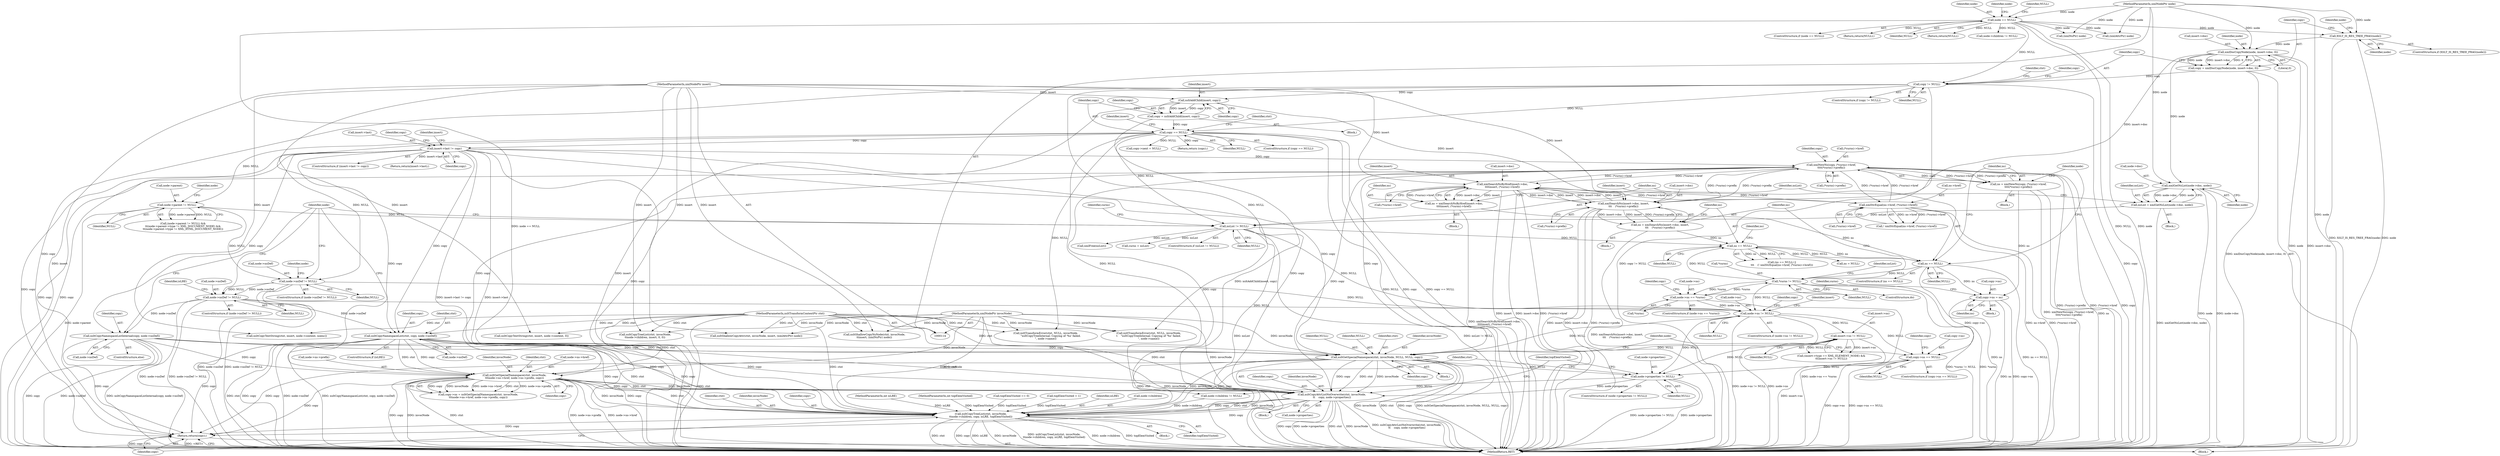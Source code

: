 digraph "0_Chrome_96dbafe288dbe2f0cc45fa3c39daf6d0c37acbab_37@API" {
"1000505" [label="(Call,xsltCopyAttrListNoOverwrite(ctxt, invocNode,\n\t\t    copy, node->properties))"];
"1000464" [label="(Call,xsltGetSpecialNamespace(ctxt, invocNode,\n\t\t\tnode->ns->href, node->ns->prefix, copy))"];
"1000434" [label="(Call,xsltCopyNamespaceList(ctxt, copy, node->nsDef))"];
"1000115" [label="(MethodParameterIn,xsltTransformContextPtr ctxt)"];
"1000271" [label="(Call,insert->last != copy)"];
"1000256" [label="(Call,copy == NULL)"];
"1000250" [label="(Call,copy = xsltAddChild(insert, copy))"];
"1000252" [label="(Call,xsltAddChild(insert, copy))"];
"1000118" [label="(MethodParameterIn,xmlNodePtr insert)"];
"1000239" [label="(Call,copy != NULL)"];
"1000230" [label="(Call,copy = xmlDocCopyNode(node, insert->doc, 0))"];
"1000232" [label="(Call,xmlDocCopyNode(node, insert->doc, 0))"];
"1000204" [label="(Call,XSLT_IS_RES_TREE_FRAG(node))"];
"1000124" [label="(Call,node == NULL)"];
"1000117" [label="(MethodParameterIn,xmlNodePtr node)"];
"1000426" [label="(Call,node->nsDef != NULL)"];
"1000419" [label="(Call,node->nsDef != NULL)"];
"1000298" [label="(Call,node->parent != NULL)"];
"1000116" [label="(MethodParameterIn,xmlNodePtr invocNode)"];
"1000441" [label="(Call,xsltCopyNamespaceListInternal(copy, node->nsDef))"];
"1000386" [label="(Call,xmlNewNs(copy, (*curns)->href,\n\t\t\t\t(*curns)->prefix))"];
"1000370" [label="(Call,xmlSearchNsByHref(insert->doc,\n\t\t\t\tinsert, (*curns)->href))"];
"1000341" [label="(Call,xmlSearchNs(insert->doc, insert,\n\t\t\t    (*curns)->prefix))"];
"1000356" [label="(Call,xmlStrEqual(ns->href, (*curns)->href))"];
"1000492" [label="(Call,xsltGetSpecialNamespace(ctxt, invocNode, NULL, NULL, copy))"];
"1000486" [label="(Call,insert->ns != NULL)"];
"1000447" [label="(Call,node->ns != NULL)"];
"1000397" [label="(Call,node->ns == *curns)"];
"1000411" [label="(Call,*curns != NULL)"];
"1000380" [label="(Call,ns == NULL)"];
"1000368" [label="(Call,ns = xmlSearchNsByHref(insert->doc,\n\t\t\t\tinsert, (*curns)->href))"];
"1000352" [label="(Call,ns == NULL)"];
"1000339" [label="(Call,ns = xmlSearchNs(insert->doc, insert,\n\t\t\t    (*curns)->prefix))"];
"1000330" [label="(Call,nsList != NULL)"];
"1000322" [label="(Call,nsList = xmlGetNsList(node->doc, node))"];
"1000324" [label="(Call,xmlGetNsList(node->doc, node))"];
"1000499" [label="(Call,node->properties != NULL)"];
"1000454" [label="(Call,copy->ns == NULL)"];
"1000404" [label="(Call,copy->ns = ns)"];
"1000384" [label="(Call,ns = xmlNewNs(copy, (*curns)->href,\n\t\t\t\t(*curns)->prefix))"];
"1000526" [label="(Call,xsltCopyTreeList(ctxt, invocNode,\n\t\tnode->children, copy, isLRE, topElemVisited))"];
"1000545" [label="(Return,return(copy);)"];
"1000423" [label="(Identifier,NULL)"];
"1000501" [label="(Identifier,node)"];
"1000357" [label="(Call,ns->href)"];
"1000116" [label="(MethodParameterIn,xmlNodePtr invocNode)"];
"1000163" [label="(Call,xsltCopyTextString(ctxt, insert, node->content, 0))"];
"1000272" [label="(Call,insert->last)"];
"1000245" [label="(Identifier,copy)"];
"1000371" [label="(Call,insert->doc)"];
"1000546" [label="(Identifier,copy)"];
"1000384" [label="(Call,ns = xmlNewNs(copy, (*curns)->href,\n\t\t\t\t(*curns)->prefix))"];
"1000538" [label="(Identifier,ctxt)"];
"1000392" [label="(Call,(*curns)->prefix)"];
"1000257" [label="(Identifier,copy)"];
"1000250" [label="(Call,copy = xsltAddChild(insert, copy))"];
"1000448" [label="(Call,node->ns)"];
"1000280" [label="(Call,copy->next = NULL)"];
"1000498" [label="(ControlStructure,if (node->properties != NULL))"];
"1000360" [label="(Call,(*curns)->href)"];
"1000232" [label="(Call,xmlDocCopyNode(node, insert->doc, 0))"];
"1000406" [label="(Identifier,copy)"];
"1000490" [label="(Identifier,NULL)"];
"1000297" [label="(Call,(node->parent != NULL) &&\n\t\t(node->parent->type != XML_DOCUMENT_NODE) &&\n\t\t(node->parent->type != XML_HTML_DOCUMENT_NODE))"];
"1000435" [label="(Identifier,ctxt)"];
"1000125" [label="(Identifier,node)"];
"1000437" [label="(Call,node->nsDef)"];
"1000529" [label="(Call,node->children)"];
"1000275" [label="(Identifier,copy)"];
"1000514" [label="(Identifier,topElemVisited)"];
"1000154" [label="(Call,xsltCopyTextString(ctxt, insert, node->content, noenc))"];
"1000254" [label="(Identifier,copy)"];
"1000345" [label="(Identifier,insert)"];
"1000527" [label="(Identifier,ctxt)"];
"1000504" [label="(Block,)"];
"1000440" [label="(ControlStructure,else)"];
"1000282" [label="(Identifier,copy)"];
"1000239" [label="(Call,copy != NULL)"];
"1000230" [label="(Call,copy = xmlDocCopyNode(node, insert->doc, 0))"];
"1000396" [label="(ControlStructure,if (node->ns == *curns))"];
"1000419" [label="(Call,node->nsDef != NULL)"];
"1000398" [label="(Call,node->ns)"];
"1000426" [label="(Call,node->nsDef != NULL)"];
"1000270" [label="(ControlStructure,if (insert->last != copy))"];
"1000278" [label="(Identifier,insert)"];
"1000410" [label="(Identifier,curns)"];
"1000537" [label="(Call,xsltTransformError(ctxt, NULL, invocNode,\n\t    \"xsltCopyTreeInternal: Copying of '%s' failed.\n\", node->name))"];
"1000369" [label="(Identifier,ns)"];
"1000487" [label="(Call,insert->ns)"];
"1000455" [label="(Call,copy->ns)"];
"1000534" [label="(Identifier,topElemVisited)"];
"1000508" [label="(Identifier,copy)"];
"1000356" [label="(Call,xmlStrEqual(ns->href, (*curns)->href))"];
"1000436" [label="(Identifier,copy)"];
"1000495" [label="(Identifier,NULL)"];
"1000380" [label="(Call,ns == NULL)"];
"1000434" [label="(Call,xsltCopyNamespaceList(ctxt, copy, node->nsDef))"];
"1000118" [label="(MethodParameterIn,xmlNodePtr insert)"];
"1000449" [label="(Identifier,node)"];
"1000493" [label="(Identifier,ctxt)"];
"1000123" [label="(ControlStructure,if (node == NULL))"];
"1000185" [label="(Call,xsltShallowCopyNsNode(ctxt, invocNode,\n\t\tinsert, (xmlNsPtr) node))"];
"1000497" [label="(Identifier,copy)"];
"1000374" [label="(Identifier,insert)"];
"1000454" [label="(Call,copy->ns == NULL)"];
"1000382" [label="(Identifier,NULL)"];
"1000430" [label="(Identifier,NULL)"];
"1000340" [label="(Identifier,ns)"];
"1000261" [label="(Identifier,ctxt)"];
"1000528" [label="(Identifier,invocNode)"];
"1000532" [label="(Identifier,copy)"];
"1000127" [label="(Return,return(NULL);)"];
"1000328" [label="(Identifier,node)"];
"1000499" [label="(Call,node->properties != NULL)"];
"1000203" [label="(ControlStructure,if (XSLT_IS_RES_TREE_FRAG(node)))"];
"1000339" [label="(Call,ns = xmlSearchNs(insert->doc, insert,\n\t\t\t    (*curns)->prefix))"];
"1000418" [label="(ControlStructure,if (node->nsDef != NULL))"];
"1000456" [label="(Identifier,copy)"];
"1000299" [label="(Call,node->parent)"];
"1000464" [label="(Call,xsltGetSpecialNamespace(ctxt, invocNode,\n\t\t\tnode->ns->href, node->ns->prefix, copy))"];
"1000205" [label="(Identifier,node)"];
"1000364" [label="(Block,)"];
"1000329" [label="(ControlStructure,if (nsList != NULL))"];
"1000131" [label="(Identifier,node)"];
"1000318" [label="(Block,)"];
"1000174" [label="(Call,xsltShallowCopyAttr(ctxt, invocNode, insert, (xmlAttrPtr) node))"];
"1000412" [label="(Call,*curns)"];
"1000323" [label="(Identifier,nsList)"];
"1000427" [label="(Call,node->nsDef)"];
"1000260" [label="(Call,xsltTransformError(ctxt, NULL, invocNode,\n            \"xsltCopyTreeInternal: Copying of '%s' failed.\n\", node->name))"];
"1000432" [label="(ControlStructure,if (isLRE))"];
"1000503" [label="(Identifier,NULL)"];
"1000307" [label="(Identifier,node)"];
"1000411" [label="(Call,*curns != NULL)"];
"1000381" [label="(Identifier,ns)"];
"1000385" [label="(Identifier,ns)"];
"1000346" [label="(Call,(*curns)->prefix)"];
"1000233" [label="(Identifier,node)"];
"1000399" [label="(Identifier,node)"];
"1000375" [label="(Call,(*curns)->href)"];
"1000126" [label="(Identifier,NULL)"];
"1000526" [label="(Call,xsltCopyTreeList(ctxt, invocNode,\n\t\tnode->children, copy, isLRE, topElemVisited))"];
"1000332" [label="(Identifier,NULL)"];
"1000237" [label="(Literal,0)"];
"1000298" [label="(Call,node->parent != NULL)"];
"1000483" [label="(Identifier,insert)"];
"1000231" [label="(Identifier,copy)"];
"1000342" [label="(Call,insert->doc)"];
"1000387" [label="(Identifier,copy)"];
"1000117" [label="(MethodParameterIn,xmlNodePtr node)"];
"1000451" [label="(Identifier,NULL)"];
"1000251" [label="(Identifier,copy)"];
"1000268" [label="(Return,return (copy);)"];
"1000240" [label="(Identifier,copy)"];
"1000507" [label="(Identifier,invocNode)"];
"1000324" [label="(Call,xmlGetNsList(node->doc, node))"];
"1000354" [label="(Identifier,NULL)"];
"1000401" [label="(Call,*curns)"];
"1000403" [label="(Block,)"];
"1000119" [label="(MethodParameterIn,int isLRE)"];
"1000520" [label="(Call,node->children != NULL)"];
"1000492" [label="(Call,xsltGetSpecialNamespace(ctxt, invocNode, NULL, NULL, copy))"];
"1000128" [label="(Identifier,NULL)"];
"1000370" [label="(Call,xmlSearchNsByHref(insert->doc,\n\t\t\t\tinsert, (*curns)->href))"];
"1000494" [label="(Identifier,invocNode)"];
"1000302" [label="(Identifier,NULL)"];
"1000352" [label="(Call,ns == NULL)"];
"1000215" [label="(Call,xsltCopyTreeList(ctxt, invocNode,\n\t\tnode->children, insert, 0, 0))"];
"1000115" [label="(MethodParameterIn,xsltTransformContextPtr ctxt)"];
"1000201" [label="(Return,return(NULL);)"];
"1000496" [label="(Identifier,NULL)"];
"1000189" [label="(Call,(xmlNsPtr) node)"];
"1000256" [label="(Call,copy == NULL)"];
"1000480" [label="(Call,(insert->type == XML_ELEMENT_NODE) &&\n\t\t(insert->ns != NULL))"];
"1000458" [label="(Identifier,NULL)"];
"1000358" [label="(Identifier,ns)"];
"1000545" [label="(Return,return(copy);)"];
"1000330" [label="(Call,nsList != NULL)"];
"1000338" [label="(Block,)"];
"1000472" [label="(Call,node->ns->prefix)"];
"1000322" [label="(Call,nsList = xmlGetNsList(node->doc, node))"];
"1000443" [label="(Call,node->nsDef)"];
"1000547" [label="(MethodReturn,RET)"];
"1000121" [label="(Block,)"];
"1000477" [label="(Identifier,copy)"];
"1000466" [label="(Identifier,invocNode)"];
"1000467" [label="(Call,node->ns->href)"];
"1000325" [label="(Call,node->doc)"];
"1000453" [label="(ControlStructure,if (copy->ns == NULL))"];
"1000253" [label="(Identifier,insert)"];
"1000120" [label="(MethodParameterIn,int topElemVisited)"];
"1000446" [label="(ControlStructure,if (node->ns != NULL))"];
"1000513" [label="(Call,topElemVisited == 0)"];
"1000509" [label="(Call,node->properties)"];
"1000351" [label="(Call,(ns == NULL) ||\n\t\t\t    (! xmlStrEqual(ns->href, (*curns)->href)))"];
"1000460" [label="(Call,copy->ns = xsltGetSpecialNamespace(ctxt, invocNode,\n\t\t\tnode->ns->href, node->ns->prefix, copy))"];
"1000234" [label="(Call,insert->doc)"];
"1000124" [label="(Call,node == NULL)"];
"1000388" [label="(Call,(*curns)->href)"];
"1000486" [label="(Call,insert->ns != NULL)"];
"1000491" [label="(Block,)"];
"1000397" [label="(Call,node->ns == *curns)"];
"1000273" [label="(Identifier,insert)"];
"1000331" [label="(Identifier,nsList)"];
"1000386" [label="(Call,xmlNewNs(copy, (*curns)->href,\n\t\t\t\t(*curns)->prefix))"];
"1000433" [label="(Identifier,isLRE)"];
"1000365" [label="(Call,ns = NULL)"];
"1000415" [label="(Call,xmlFree(nsList))"];
"1000425" [label="(ControlStructure,if (node->nsDef != NULL))"];
"1000271" [label="(Call,insert->last != copy)"];
"1000416" [label="(Identifier,nsList)"];
"1000465" [label="(Identifier,ctxt)"];
"1000204" [label="(Call,XSLT_IS_RES_TREE_FRAG(node))"];
"1000500" [label="(Call,node->properties)"];
"1000447" [label="(Call,node->ns != NULL)"];
"1000506" [label="(Identifier,ctxt)"];
"1000334" [label="(Call,curns = nsList)"];
"1000525" [label="(Block,)"];
"1000516" [label="(Call,topElemVisited = 1)"];
"1000242" [label="(Block,)"];
"1000383" [label="(Block,)"];
"1000210" [label="(Identifier,node)"];
"1000258" [label="(Identifier,NULL)"];
"1000178" [label="(Call,(xmlAttrPtr) node)"];
"1000404" [label="(Call,copy->ns = ns)"];
"1000341" [label="(Call,xmlSearchNs(insert->doc, insert,\n\t\t\t    (*curns)->prefix))"];
"1000533" [label="(Identifier,isLRE)"];
"1000462" [label="(Identifier,copy)"];
"1000241" [label="(Identifier,NULL)"];
"1000428" [label="(Identifier,node)"];
"1000208" [label="(Call,node->children != NULL)"];
"1000238" [label="(ControlStructure,if (copy != NULL))"];
"1000408" [label="(Identifier,ns)"];
"1000337" [label="(ControlStructure,do)"];
"1000442" [label="(Identifier,copy)"];
"1000355" [label="(Call,! xmlStrEqual(ns->href, (*curns)->href))"];
"1000335" [label="(Identifier,curns)"];
"1000379" [label="(ControlStructure,if (ns == NULL))"];
"1000414" [label="(Identifier,NULL)"];
"1000505" [label="(Call,xsltCopyAttrListNoOverwrite(ctxt, invocNode,\n\t\t    copy, node->properties))"];
"1000252" [label="(Call,xsltAddChild(insert, copy))"];
"1000353" [label="(Identifier,ns)"];
"1000276" [label="(Return,return(insert->last);)"];
"1000420" [label="(Call,node->nsDef)"];
"1000441" [label="(Call,xsltCopyNamespaceListInternal(copy, node->nsDef))"];
"1000368" [label="(Call,ns = xmlSearchNsByHref(insert->doc,\n\t\t\t\tinsert, (*curns)->href))"];
"1000255" [label="(ControlStructure,if (copy == NULL))"];
"1000405" [label="(Call,copy->ns)"];
"1000505" -> "1000504"  [label="AST: "];
"1000505" -> "1000509"  [label="CFG: "];
"1000506" -> "1000505"  [label="AST: "];
"1000507" -> "1000505"  [label="AST: "];
"1000508" -> "1000505"  [label="AST: "];
"1000509" -> "1000505"  [label="AST: "];
"1000514" -> "1000505"  [label="CFG: "];
"1000505" -> "1000547"  [label="DDG: node->properties"];
"1000505" -> "1000547"  [label="DDG: ctxt"];
"1000505" -> "1000547"  [label="DDG: invocNode"];
"1000505" -> "1000547"  [label="DDG: xsltCopyAttrListNoOverwrite(ctxt, invocNode,\n\t\t    copy, node->properties)"];
"1000505" -> "1000547"  [label="DDG: copy"];
"1000464" -> "1000505"  [label="DDG: ctxt"];
"1000464" -> "1000505"  [label="DDG: invocNode"];
"1000464" -> "1000505"  [label="DDG: copy"];
"1000492" -> "1000505"  [label="DDG: ctxt"];
"1000492" -> "1000505"  [label="DDG: invocNode"];
"1000492" -> "1000505"  [label="DDG: copy"];
"1000434" -> "1000505"  [label="DDG: ctxt"];
"1000434" -> "1000505"  [label="DDG: copy"];
"1000115" -> "1000505"  [label="DDG: ctxt"];
"1000116" -> "1000505"  [label="DDG: invocNode"];
"1000441" -> "1000505"  [label="DDG: copy"];
"1000271" -> "1000505"  [label="DDG: copy"];
"1000386" -> "1000505"  [label="DDG: copy"];
"1000499" -> "1000505"  [label="DDG: node->properties"];
"1000505" -> "1000526"  [label="DDG: ctxt"];
"1000505" -> "1000526"  [label="DDG: invocNode"];
"1000505" -> "1000526"  [label="DDG: copy"];
"1000505" -> "1000545"  [label="DDG: copy"];
"1000464" -> "1000460"  [label="AST: "];
"1000464" -> "1000477"  [label="CFG: "];
"1000465" -> "1000464"  [label="AST: "];
"1000466" -> "1000464"  [label="AST: "];
"1000467" -> "1000464"  [label="AST: "];
"1000472" -> "1000464"  [label="AST: "];
"1000477" -> "1000464"  [label="AST: "];
"1000460" -> "1000464"  [label="CFG: "];
"1000464" -> "1000547"  [label="DDG: ctxt"];
"1000464" -> "1000547"  [label="DDG: node->ns->prefix"];
"1000464" -> "1000547"  [label="DDG: node->ns->href"];
"1000464" -> "1000547"  [label="DDG: copy"];
"1000464" -> "1000547"  [label="DDG: invocNode"];
"1000464" -> "1000460"  [label="DDG: copy"];
"1000464" -> "1000460"  [label="DDG: invocNode"];
"1000464" -> "1000460"  [label="DDG: node->ns->href"];
"1000464" -> "1000460"  [label="DDG: ctxt"];
"1000464" -> "1000460"  [label="DDG: node->ns->prefix"];
"1000434" -> "1000464"  [label="DDG: ctxt"];
"1000434" -> "1000464"  [label="DDG: copy"];
"1000115" -> "1000464"  [label="DDG: ctxt"];
"1000116" -> "1000464"  [label="DDG: invocNode"];
"1000441" -> "1000464"  [label="DDG: copy"];
"1000271" -> "1000464"  [label="DDG: copy"];
"1000386" -> "1000464"  [label="DDG: copy"];
"1000464" -> "1000526"  [label="DDG: ctxt"];
"1000464" -> "1000526"  [label="DDG: invocNode"];
"1000464" -> "1000526"  [label="DDG: copy"];
"1000464" -> "1000545"  [label="DDG: copy"];
"1000434" -> "1000432"  [label="AST: "];
"1000434" -> "1000437"  [label="CFG: "];
"1000435" -> "1000434"  [label="AST: "];
"1000436" -> "1000434"  [label="AST: "];
"1000437" -> "1000434"  [label="AST: "];
"1000449" -> "1000434"  [label="CFG: "];
"1000434" -> "1000547"  [label="DDG: copy"];
"1000434" -> "1000547"  [label="DDG: node->nsDef"];
"1000434" -> "1000547"  [label="DDG: xsltCopyNamespaceList(ctxt, copy, node->nsDef)"];
"1000434" -> "1000547"  [label="DDG: ctxt"];
"1000115" -> "1000434"  [label="DDG: ctxt"];
"1000271" -> "1000434"  [label="DDG: copy"];
"1000426" -> "1000434"  [label="DDG: node->nsDef"];
"1000434" -> "1000492"  [label="DDG: ctxt"];
"1000434" -> "1000492"  [label="DDG: copy"];
"1000434" -> "1000526"  [label="DDG: ctxt"];
"1000434" -> "1000526"  [label="DDG: copy"];
"1000434" -> "1000545"  [label="DDG: copy"];
"1000115" -> "1000114"  [label="AST: "];
"1000115" -> "1000547"  [label="DDG: ctxt"];
"1000115" -> "1000154"  [label="DDG: ctxt"];
"1000115" -> "1000163"  [label="DDG: ctxt"];
"1000115" -> "1000174"  [label="DDG: ctxt"];
"1000115" -> "1000185"  [label="DDG: ctxt"];
"1000115" -> "1000215"  [label="DDG: ctxt"];
"1000115" -> "1000260"  [label="DDG: ctxt"];
"1000115" -> "1000492"  [label="DDG: ctxt"];
"1000115" -> "1000526"  [label="DDG: ctxt"];
"1000115" -> "1000537"  [label="DDG: ctxt"];
"1000271" -> "1000270"  [label="AST: "];
"1000271" -> "1000275"  [label="CFG: "];
"1000272" -> "1000271"  [label="AST: "];
"1000275" -> "1000271"  [label="AST: "];
"1000278" -> "1000271"  [label="CFG: "];
"1000282" -> "1000271"  [label="CFG: "];
"1000271" -> "1000547"  [label="DDG: copy"];
"1000271" -> "1000547"  [label="DDG: insert->last"];
"1000271" -> "1000547"  [label="DDG: insert->last != copy"];
"1000256" -> "1000271"  [label="DDG: copy"];
"1000271" -> "1000276"  [label="DDG: insert->last"];
"1000271" -> "1000386"  [label="DDG: copy"];
"1000271" -> "1000441"  [label="DDG: copy"];
"1000271" -> "1000492"  [label="DDG: copy"];
"1000271" -> "1000526"  [label="DDG: copy"];
"1000271" -> "1000545"  [label="DDG: copy"];
"1000256" -> "1000255"  [label="AST: "];
"1000256" -> "1000258"  [label="CFG: "];
"1000257" -> "1000256"  [label="AST: "];
"1000258" -> "1000256"  [label="AST: "];
"1000261" -> "1000256"  [label="CFG: "];
"1000273" -> "1000256"  [label="CFG: "];
"1000256" -> "1000547"  [label="DDG: NULL"];
"1000256" -> "1000547"  [label="DDG: copy"];
"1000256" -> "1000547"  [label="DDG: copy == NULL"];
"1000250" -> "1000256"  [label="DDG: copy"];
"1000239" -> "1000256"  [label="DDG: NULL"];
"1000256" -> "1000260"  [label="DDG: NULL"];
"1000256" -> "1000268"  [label="DDG: copy"];
"1000256" -> "1000280"  [label="DDG: NULL"];
"1000256" -> "1000298"  [label="DDG: NULL"];
"1000256" -> "1000330"  [label="DDG: NULL"];
"1000256" -> "1000419"  [label="DDG: NULL"];
"1000256" -> "1000520"  [label="DDG: NULL"];
"1000250" -> "1000242"  [label="AST: "];
"1000250" -> "1000252"  [label="CFG: "];
"1000251" -> "1000250"  [label="AST: "];
"1000252" -> "1000250"  [label="AST: "];
"1000257" -> "1000250"  [label="CFG: "];
"1000250" -> "1000547"  [label="DDG: xsltAddChild(insert, copy)"];
"1000252" -> "1000250"  [label="DDG: insert"];
"1000252" -> "1000250"  [label="DDG: copy"];
"1000252" -> "1000254"  [label="CFG: "];
"1000253" -> "1000252"  [label="AST: "];
"1000254" -> "1000252"  [label="AST: "];
"1000252" -> "1000547"  [label="DDG: insert"];
"1000118" -> "1000252"  [label="DDG: insert"];
"1000239" -> "1000252"  [label="DDG: copy"];
"1000252" -> "1000341"  [label="DDG: insert"];
"1000118" -> "1000114"  [label="AST: "];
"1000118" -> "1000547"  [label="DDG: insert"];
"1000118" -> "1000154"  [label="DDG: insert"];
"1000118" -> "1000163"  [label="DDG: insert"];
"1000118" -> "1000174"  [label="DDG: insert"];
"1000118" -> "1000185"  [label="DDG: insert"];
"1000118" -> "1000215"  [label="DDG: insert"];
"1000118" -> "1000341"  [label="DDG: insert"];
"1000118" -> "1000370"  [label="DDG: insert"];
"1000239" -> "1000238"  [label="AST: "];
"1000239" -> "1000241"  [label="CFG: "];
"1000240" -> "1000239"  [label="AST: "];
"1000241" -> "1000239"  [label="AST: "];
"1000245" -> "1000239"  [label="CFG: "];
"1000538" -> "1000239"  [label="CFG: "];
"1000239" -> "1000547"  [label="DDG: copy != NULL"];
"1000239" -> "1000547"  [label="DDG: copy"];
"1000230" -> "1000239"  [label="DDG: copy"];
"1000124" -> "1000239"  [label="DDG: NULL"];
"1000239" -> "1000537"  [label="DDG: NULL"];
"1000239" -> "1000545"  [label="DDG: copy"];
"1000230" -> "1000121"  [label="AST: "];
"1000230" -> "1000232"  [label="CFG: "];
"1000231" -> "1000230"  [label="AST: "];
"1000232" -> "1000230"  [label="AST: "];
"1000240" -> "1000230"  [label="CFG: "];
"1000230" -> "1000547"  [label="DDG: xmlDocCopyNode(node, insert->doc, 0)"];
"1000232" -> "1000230"  [label="DDG: node"];
"1000232" -> "1000230"  [label="DDG: insert->doc"];
"1000232" -> "1000230"  [label="DDG: 0"];
"1000232" -> "1000237"  [label="CFG: "];
"1000233" -> "1000232"  [label="AST: "];
"1000234" -> "1000232"  [label="AST: "];
"1000237" -> "1000232"  [label="AST: "];
"1000232" -> "1000547"  [label="DDG: node"];
"1000232" -> "1000547"  [label="DDG: insert->doc"];
"1000204" -> "1000232"  [label="DDG: node"];
"1000117" -> "1000232"  [label="DDG: node"];
"1000232" -> "1000324"  [label="DDG: node"];
"1000232" -> "1000341"  [label="DDG: insert->doc"];
"1000204" -> "1000203"  [label="AST: "];
"1000204" -> "1000205"  [label="CFG: "];
"1000205" -> "1000204"  [label="AST: "];
"1000210" -> "1000204"  [label="CFG: "];
"1000231" -> "1000204"  [label="CFG: "];
"1000204" -> "1000547"  [label="DDG: node"];
"1000204" -> "1000547"  [label="DDG: XSLT_IS_RES_TREE_FRAG(node)"];
"1000124" -> "1000204"  [label="DDG: node"];
"1000117" -> "1000204"  [label="DDG: node"];
"1000124" -> "1000123"  [label="AST: "];
"1000124" -> "1000126"  [label="CFG: "];
"1000125" -> "1000124"  [label="AST: "];
"1000126" -> "1000124"  [label="AST: "];
"1000128" -> "1000124"  [label="CFG: "];
"1000131" -> "1000124"  [label="CFG: "];
"1000124" -> "1000547"  [label="DDG: NULL"];
"1000124" -> "1000547"  [label="DDG: node"];
"1000124" -> "1000547"  [label="DDG: node == NULL"];
"1000117" -> "1000124"  [label="DDG: node"];
"1000124" -> "1000127"  [label="DDG: NULL"];
"1000124" -> "1000178"  [label="DDG: node"];
"1000124" -> "1000189"  [label="DDG: node"];
"1000124" -> "1000201"  [label="DDG: NULL"];
"1000124" -> "1000208"  [label="DDG: NULL"];
"1000117" -> "1000114"  [label="AST: "];
"1000117" -> "1000547"  [label="DDG: node"];
"1000117" -> "1000178"  [label="DDG: node"];
"1000117" -> "1000189"  [label="DDG: node"];
"1000117" -> "1000324"  [label="DDG: node"];
"1000426" -> "1000425"  [label="AST: "];
"1000426" -> "1000430"  [label="CFG: "];
"1000427" -> "1000426"  [label="AST: "];
"1000430" -> "1000426"  [label="AST: "];
"1000433" -> "1000426"  [label="CFG: "];
"1000449" -> "1000426"  [label="CFG: "];
"1000426" -> "1000547"  [label="DDG: node->nsDef"];
"1000426" -> "1000547"  [label="DDG: node->nsDef != NULL"];
"1000419" -> "1000426"  [label="DDG: node->nsDef"];
"1000419" -> "1000426"  [label="DDG: NULL"];
"1000426" -> "1000441"  [label="DDG: node->nsDef"];
"1000426" -> "1000447"  [label="DDG: NULL"];
"1000419" -> "1000418"  [label="AST: "];
"1000419" -> "1000423"  [label="CFG: "];
"1000420" -> "1000419"  [label="AST: "];
"1000423" -> "1000419"  [label="AST: "];
"1000428" -> "1000419"  [label="CFG: "];
"1000449" -> "1000419"  [label="CFG: "];
"1000419" -> "1000547"  [label="DDG: node->nsDef"];
"1000419" -> "1000547"  [label="DDG: node->nsDef != NULL"];
"1000298" -> "1000419"  [label="DDG: NULL"];
"1000419" -> "1000447"  [label="DDG: NULL"];
"1000298" -> "1000297"  [label="AST: "];
"1000298" -> "1000302"  [label="CFG: "];
"1000299" -> "1000298"  [label="AST: "];
"1000302" -> "1000298"  [label="AST: "];
"1000307" -> "1000298"  [label="CFG: "];
"1000297" -> "1000298"  [label="CFG: "];
"1000298" -> "1000547"  [label="DDG: node->parent"];
"1000298" -> "1000297"  [label="DDG: node->parent"];
"1000298" -> "1000297"  [label="DDG: NULL"];
"1000298" -> "1000330"  [label="DDG: NULL"];
"1000116" -> "1000114"  [label="AST: "];
"1000116" -> "1000547"  [label="DDG: invocNode"];
"1000116" -> "1000174"  [label="DDG: invocNode"];
"1000116" -> "1000185"  [label="DDG: invocNode"];
"1000116" -> "1000215"  [label="DDG: invocNode"];
"1000116" -> "1000260"  [label="DDG: invocNode"];
"1000116" -> "1000492"  [label="DDG: invocNode"];
"1000116" -> "1000526"  [label="DDG: invocNode"];
"1000116" -> "1000537"  [label="DDG: invocNode"];
"1000441" -> "1000440"  [label="AST: "];
"1000441" -> "1000443"  [label="CFG: "];
"1000442" -> "1000441"  [label="AST: "];
"1000443" -> "1000441"  [label="AST: "];
"1000449" -> "1000441"  [label="CFG: "];
"1000441" -> "1000547"  [label="DDG: copy"];
"1000441" -> "1000547"  [label="DDG: node->nsDef"];
"1000441" -> "1000547"  [label="DDG: xsltCopyNamespaceListInternal(copy, node->nsDef)"];
"1000441" -> "1000492"  [label="DDG: copy"];
"1000441" -> "1000526"  [label="DDG: copy"];
"1000441" -> "1000545"  [label="DDG: copy"];
"1000386" -> "1000384"  [label="AST: "];
"1000386" -> "1000392"  [label="CFG: "];
"1000387" -> "1000386"  [label="AST: "];
"1000388" -> "1000386"  [label="AST: "];
"1000392" -> "1000386"  [label="AST: "];
"1000384" -> "1000386"  [label="CFG: "];
"1000386" -> "1000547"  [label="DDG: (*curns)->prefix"];
"1000386" -> "1000547"  [label="DDG: (*curns)->href"];
"1000386" -> "1000547"  [label="DDG: copy"];
"1000386" -> "1000341"  [label="DDG: (*curns)->prefix"];
"1000386" -> "1000356"  [label="DDG: (*curns)->href"];
"1000386" -> "1000370"  [label="DDG: (*curns)->href"];
"1000386" -> "1000384"  [label="DDG: copy"];
"1000386" -> "1000384"  [label="DDG: (*curns)->href"];
"1000386" -> "1000384"  [label="DDG: (*curns)->prefix"];
"1000370" -> "1000386"  [label="DDG: (*curns)->href"];
"1000356" -> "1000386"  [label="DDG: (*curns)->href"];
"1000341" -> "1000386"  [label="DDG: (*curns)->prefix"];
"1000386" -> "1000492"  [label="DDG: copy"];
"1000386" -> "1000526"  [label="DDG: copy"];
"1000386" -> "1000545"  [label="DDG: copy"];
"1000370" -> "1000368"  [label="AST: "];
"1000370" -> "1000375"  [label="CFG: "];
"1000371" -> "1000370"  [label="AST: "];
"1000374" -> "1000370"  [label="AST: "];
"1000375" -> "1000370"  [label="AST: "];
"1000368" -> "1000370"  [label="CFG: "];
"1000370" -> "1000547"  [label="DDG: (*curns)->href"];
"1000370" -> "1000547"  [label="DDG: insert"];
"1000370" -> "1000547"  [label="DDG: insert->doc"];
"1000370" -> "1000341"  [label="DDG: insert->doc"];
"1000370" -> "1000341"  [label="DDG: insert"];
"1000370" -> "1000356"  [label="DDG: (*curns)->href"];
"1000370" -> "1000368"  [label="DDG: insert->doc"];
"1000370" -> "1000368"  [label="DDG: insert"];
"1000370" -> "1000368"  [label="DDG: (*curns)->href"];
"1000341" -> "1000370"  [label="DDG: insert->doc"];
"1000341" -> "1000370"  [label="DDG: insert"];
"1000356" -> "1000370"  [label="DDG: (*curns)->href"];
"1000341" -> "1000339"  [label="AST: "];
"1000341" -> "1000346"  [label="CFG: "];
"1000342" -> "1000341"  [label="AST: "];
"1000345" -> "1000341"  [label="AST: "];
"1000346" -> "1000341"  [label="AST: "];
"1000339" -> "1000341"  [label="CFG: "];
"1000341" -> "1000547"  [label="DDG: insert->doc"];
"1000341" -> "1000547"  [label="DDG: (*curns)->prefix"];
"1000341" -> "1000547"  [label="DDG: insert"];
"1000341" -> "1000339"  [label="DDG: insert->doc"];
"1000341" -> "1000339"  [label="DDG: insert"];
"1000341" -> "1000339"  [label="DDG: (*curns)->prefix"];
"1000356" -> "1000355"  [label="AST: "];
"1000356" -> "1000360"  [label="CFG: "];
"1000357" -> "1000356"  [label="AST: "];
"1000360" -> "1000356"  [label="AST: "];
"1000355" -> "1000356"  [label="CFG: "];
"1000356" -> "1000547"  [label="DDG: ns->href"];
"1000356" -> "1000547"  [label="DDG: (*curns)->href"];
"1000356" -> "1000355"  [label="DDG: ns->href"];
"1000356" -> "1000355"  [label="DDG: (*curns)->href"];
"1000492" -> "1000491"  [label="AST: "];
"1000492" -> "1000497"  [label="CFG: "];
"1000493" -> "1000492"  [label="AST: "];
"1000494" -> "1000492"  [label="AST: "];
"1000495" -> "1000492"  [label="AST: "];
"1000496" -> "1000492"  [label="AST: "];
"1000497" -> "1000492"  [label="AST: "];
"1000501" -> "1000492"  [label="CFG: "];
"1000492" -> "1000547"  [label="DDG: invocNode"];
"1000492" -> "1000547"  [label="DDG: ctxt"];
"1000492" -> "1000547"  [label="DDG: copy"];
"1000492" -> "1000547"  [label="DDG: xsltGetSpecialNamespace(ctxt, invocNode, NULL, NULL, copy)"];
"1000486" -> "1000492"  [label="DDG: NULL"];
"1000447" -> "1000492"  [label="DDG: NULL"];
"1000492" -> "1000499"  [label="DDG: NULL"];
"1000492" -> "1000526"  [label="DDG: ctxt"];
"1000492" -> "1000526"  [label="DDG: invocNode"];
"1000492" -> "1000526"  [label="DDG: copy"];
"1000492" -> "1000545"  [label="DDG: copy"];
"1000486" -> "1000480"  [label="AST: "];
"1000486" -> "1000490"  [label="CFG: "];
"1000487" -> "1000486"  [label="AST: "];
"1000490" -> "1000486"  [label="AST: "];
"1000480" -> "1000486"  [label="CFG: "];
"1000486" -> "1000547"  [label="DDG: insert->ns"];
"1000486" -> "1000480"  [label="DDG: insert->ns"];
"1000486" -> "1000480"  [label="DDG: NULL"];
"1000447" -> "1000486"  [label="DDG: NULL"];
"1000486" -> "1000499"  [label="DDG: NULL"];
"1000447" -> "1000446"  [label="AST: "];
"1000447" -> "1000451"  [label="CFG: "];
"1000448" -> "1000447"  [label="AST: "];
"1000451" -> "1000447"  [label="AST: "];
"1000456" -> "1000447"  [label="CFG: "];
"1000483" -> "1000447"  [label="CFG: "];
"1000447" -> "1000547"  [label="DDG: node->ns != NULL"];
"1000447" -> "1000547"  [label="DDG: node->ns"];
"1000397" -> "1000447"  [label="DDG: node->ns"];
"1000330" -> "1000447"  [label="DDG: NULL"];
"1000411" -> "1000447"  [label="DDG: NULL"];
"1000447" -> "1000454"  [label="DDG: NULL"];
"1000447" -> "1000499"  [label="DDG: NULL"];
"1000397" -> "1000396"  [label="AST: "];
"1000397" -> "1000401"  [label="CFG: "];
"1000398" -> "1000397"  [label="AST: "];
"1000401" -> "1000397"  [label="AST: "];
"1000406" -> "1000397"  [label="CFG: "];
"1000410" -> "1000397"  [label="CFG: "];
"1000397" -> "1000547"  [label="DDG: node->ns == *curns"];
"1000411" -> "1000397"  [label="DDG: *curns"];
"1000397" -> "1000411"  [label="DDG: *curns"];
"1000411" -> "1000337"  [label="AST: "];
"1000411" -> "1000414"  [label="CFG: "];
"1000412" -> "1000411"  [label="AST: "];
"1000414" -> "1000411"  [label="AST: "];
"1000340" -> "1000411"  [label="CFG: "];
"1000416" -> "1000411"  [label="CFG: "];
"1000411" -> "1000547"  [label="DDG: *curns != NULL"];
"1000411" -> "1000547"  [label="DDG: *curns"];
"1000411" -> "1000352"  [label="DDG: NULL"];
"1000380" -> "1000411"  [label="DDG: NULL"];
"1000380" -> "1000379"  [label="AST: "];
"1000380" -> "1000382"  [label="CFG: "];
"1000381" -> "1000380"  [label="AST: "];
"1000382" -> "1000380"  [label="AST: "];
"1000385" -> "1000380"  [label="CFG: "];
"1000399" -> "1000380"  [label="CFG: "];
"1000380" -> "1000547"  [label="DDG: ns == NULL"];
"1000380" -> "1000547"  [label="DDG: ns"];
"1000368" -> "1000380"  [label="DDG: ns"];
"1000352" -> "1000380"  [label="DDG: ns"];
"1000352" -> "1000380"  [label="DDG: NULL"];
"1000380" -> "1000404"  [label="DDG: ns"];
"1000368" -> "1000364"  [label="AST: "];
"1000369" -> "1000368"  [label="AST: "];
"1000381" -> "1000368"  [label="CFG: "];
"1000368" -> "1000547"  [label="DDG: xmlSearchNsByHref(insert->doc,\n\t\t\t\tinsert, (*curns)->href)"];
"1000352" -> "1000351"  [label="AST: "];
"1000352" -> "1000354"  [label="CFG: "];
"1000353" -> "1000352"  [label="AST: "];
"1000354" -> "1000352"  [label="AST: "];
"1000358" -> "1000352"  [label="CFG: "];
"1000351" -> "1000352"  [label="CFG: "];
"1000352" -> "1000351"  [label="DDG: ns"];
"1000352" -> "1000351"  [label="DDG: NULL"];
"1000339" -> "1000352"  [label="DDG: ns"];
"1000330" -> "1000352"  [label="DDG: NULL"];
"1000352" -> "1000365"  [label="DDG: NULL"];
"1000339" -> "1000338"  [label="AST: "];
"1000340" -> "1000339"  [label="AST: "];
"1000353" -> "1000339"  [label="CFG: "];
"1000339" -> "1000547"  [label="DDG: xmlSearchNs(insert->doc, insert,\n\t\t\t    (*curns)->prefix)"];
"1000330" -> "1000329"  [label="AST: "];
"1000330" -> "1000332"  [label="CFG: "];
"1000331" -> "1000330"  [label="AST: "];
"1000332" -> "1000330"  [label="AST: "];
"1000335" -> "1000330"  [label="CFG: "];
"1000449" -> "1000330"  [label="CFG: "];
"1000330" -> "1000547"  [label="DDG: nsList"];
"1000330" -> "1000547"  [label="DDG: nsList != NULL"];
"1000322" -> "1000330"  [label="DDG: nsList"];
"1000330" -> "1000334"  [label="DDG: nsList"];
"1000330" -> "1000415"  [label="DDG: nsList"];
"1000322" -> "1000318"  [label="AST: "];
"1000322" -> "1000324"  [label="CFG: "];
"1000323" -> "1000322"  [label="AST: "];
"1000324" -> "1000322"  [label="AST: "];
"1000331" -> "1000322"  [label="CFG: "];
"1000322" -> "1000547"  [label="DDG: xmlGetNsList(node->doc, node)"];
"1000324" -> "1000322"  [label="DDG: node->doc"];
"1000324" -> "1000322"  [label="DDG: node"];
"1000324" -> "1000328"  [label="CFG: "];
"1000325" -> "1000324"  [label="AST: "];
"1000328" -> "1000324"  [label="AST: "];
"1000324" -> "1000547"  [label="DDG: node"];
"1000324" -> "1000547"  [label="DDG: node->doc"];
"1000499" -> "1000498"  [label="AST: "];
"1000499" -> "1000503"  [label="CFG: "];
"1000500" -> "1000499"  [label="AST: "];
"1000503" -> "1000499"  [label="AST: "];
"1000506" -> "1000499"  [label="CFG: "];
"1000514" -> "1000499"  [label="CFG: "];
"1000499" -> "1000547"  [label="DDG: node->properties != NULL"];
"1000499" -> "1000547"  [label="DDG: node->properties"];
"1000454" -> "1000499"  [label="DDG: NULL"];
"1000499" -> "1000520"  [label="DDG: NULL"];
"1000454" -> "1000453"  [label="AST: "];
"1000454" -> "1000458"  [label="CFG: "];
"1000455" -> "1000454"  [label="AST: "];
"1000458" -> "1000454"  [label="AST: "];
"1000462" -> "1000454"  [label="CFG: "];
"1000501" -> "1000454"  [label="CFG: "];
"1000454" -> "1000547"  [label="DDG: copy->ns"];
"1000454" -> "1000547"  [label="DDG: copy->ns == NULL"];
"1000404" -> "1000454"  [label="DDG: copy->ns"];
"1000404" -> "1000403"  [label="AST: "];
"1000404" -> "1000408"  [label="CFG: "];
"1000405" -> "1000404"  [label="AST: "];
"1000408" -> "1000404"  [label="AST: "];
"1000410" -> "1000404"  [label="CFG: "];
"1000404" -> "1000547"  [label="DDG: copy->ns"];
"1000404" -> "1000547"  [label="DDG: ns"];
"1000384" -> "1000404"  [label="DDG: ns"];
"1000384" -> "1000383"  [label="AST: "];
"1000385" -> "1000384"  [label="AST: "];
"1000399" -> "1000384"  [label="CFG: "];
"1000384" -> "1000547"  [label="DDG: xmlNewNs(copy, (*curns)->href,\n\t\t\t\t(*curns)->prefix)"];
"1000384" -> "1000547"  [label="DDG: ns"];
"1000526" -> "1000525"  [label="AST: "];
"1000526" -> "1000534"  [label="CFG: "];
"1000527" -> "1000526"  [label="AST: "];
"1000528" -> "1000526"  [label="AST: "];
"1000529" -> "1000526"  [label="AST: "];
"1000532" -> "1000526"  [label="AST: "];
"1000533" -> "1000526"  [label="AST: "];
"1000534" -> "1000526"  [label="AST: "];
"1000546" -> "1000526"  [label="CFG: "];
"1000526" -> "1000547"  [label="DDG: isLRE"];
"1000526" -> "1000547"  [label="DDG: invocNode"];
"1000526" -> "1000547"  [label="DDG: xsltCopyTreeList(ctxt, invocNode,\n\t\tnode->children, copy, isLRE, topElemVisited)"];
"1000526" -> "1000547"  [label="DDG: node->children"];
"1000526" -> "1000547"  [label="DDG: topElemVisited"];
"1000526" -> "1000547"  [label="DDG: ctxt"];
"1000526" -> "1000547"  [label="DDG: copy"];
"1000520" -> "1000526"  [label="DDG: node->children"];
"1000119" -> "1000526"  [label="DDG: isLRE"];
"1000513" -> "1000526"  [label="DDG: topElemVisited"];
"1000516" -> "1000526"  [label="DDG: topElemVisited"];
"1000120" -> "1000526"  [label="DDG: topElemVisited"];
"1000526" -> "1000545"  [label="DDG: copy"];
"1000545" -> "1000121"  [label="AST: "];
"1000545" -> "1000546"  [label="CFG: "];
"1000546" -> "1000545"  [label="AST: "];
"1000547" -> "1000545"  [label="CFG: "];
"1000545" -> "1000547"  [label="DDG: <RET>"];
"1000546" -> "1000545"  [label="DDG: copy"];
}
